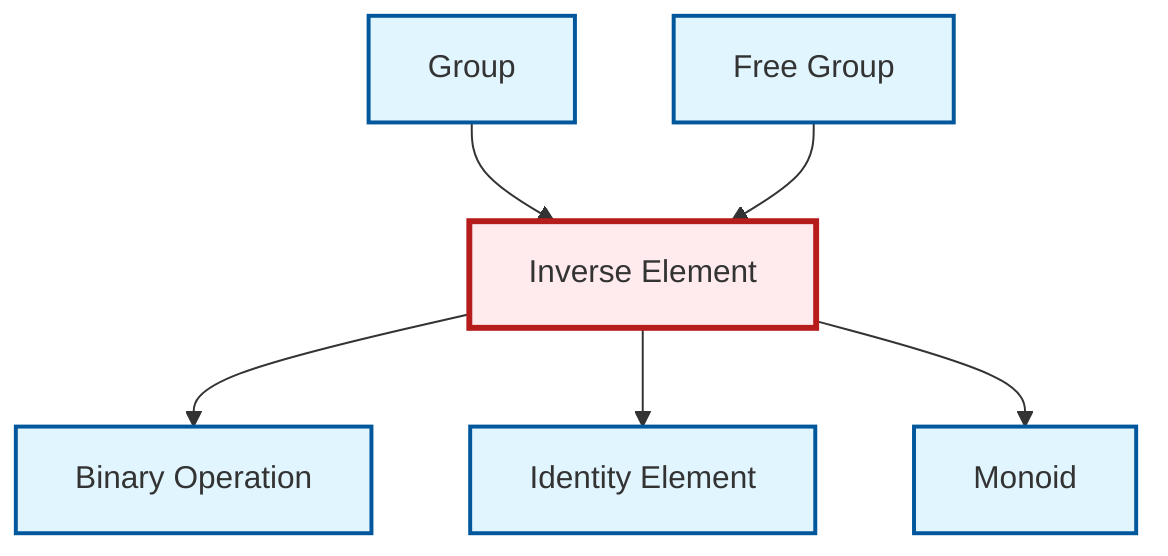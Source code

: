 graph TD
    classDef definition fill:#e1f5fe,stroke:#01579b,stroke-width:2px
    classDef theorem fill:#f3e5f5,stroke:#4a148c,stroke-width:2px
    classDef axiom fill:#fff3e0,stroke:#e65100,stroke-width:2px
    classDef example fill:#e8f5e9,stroke:#1b5e20,stroke-width:2px
    classDef current fill:#ffebee,stroke:#b71c1c,stroke-width:3px
    def-inverse-element["Inverse Element"]:::definition
    def-identity-element["Identity Element"]:::definition
    def-binary-operation["Binary Operation"]:::definition
    def-group["Group"]:::definition
    def-monoid["Monoid"]:::definition
    def-free-group["Free Group"]:::definition
    def-group --> def-inverse-element
    def-inverse-element --> def-binary-operation
    def-free-group --> def-inverse-element
    def-inverse-element --> def-identity-element
    def-inverse-element --> def-monoid
    class def-inverse-element current